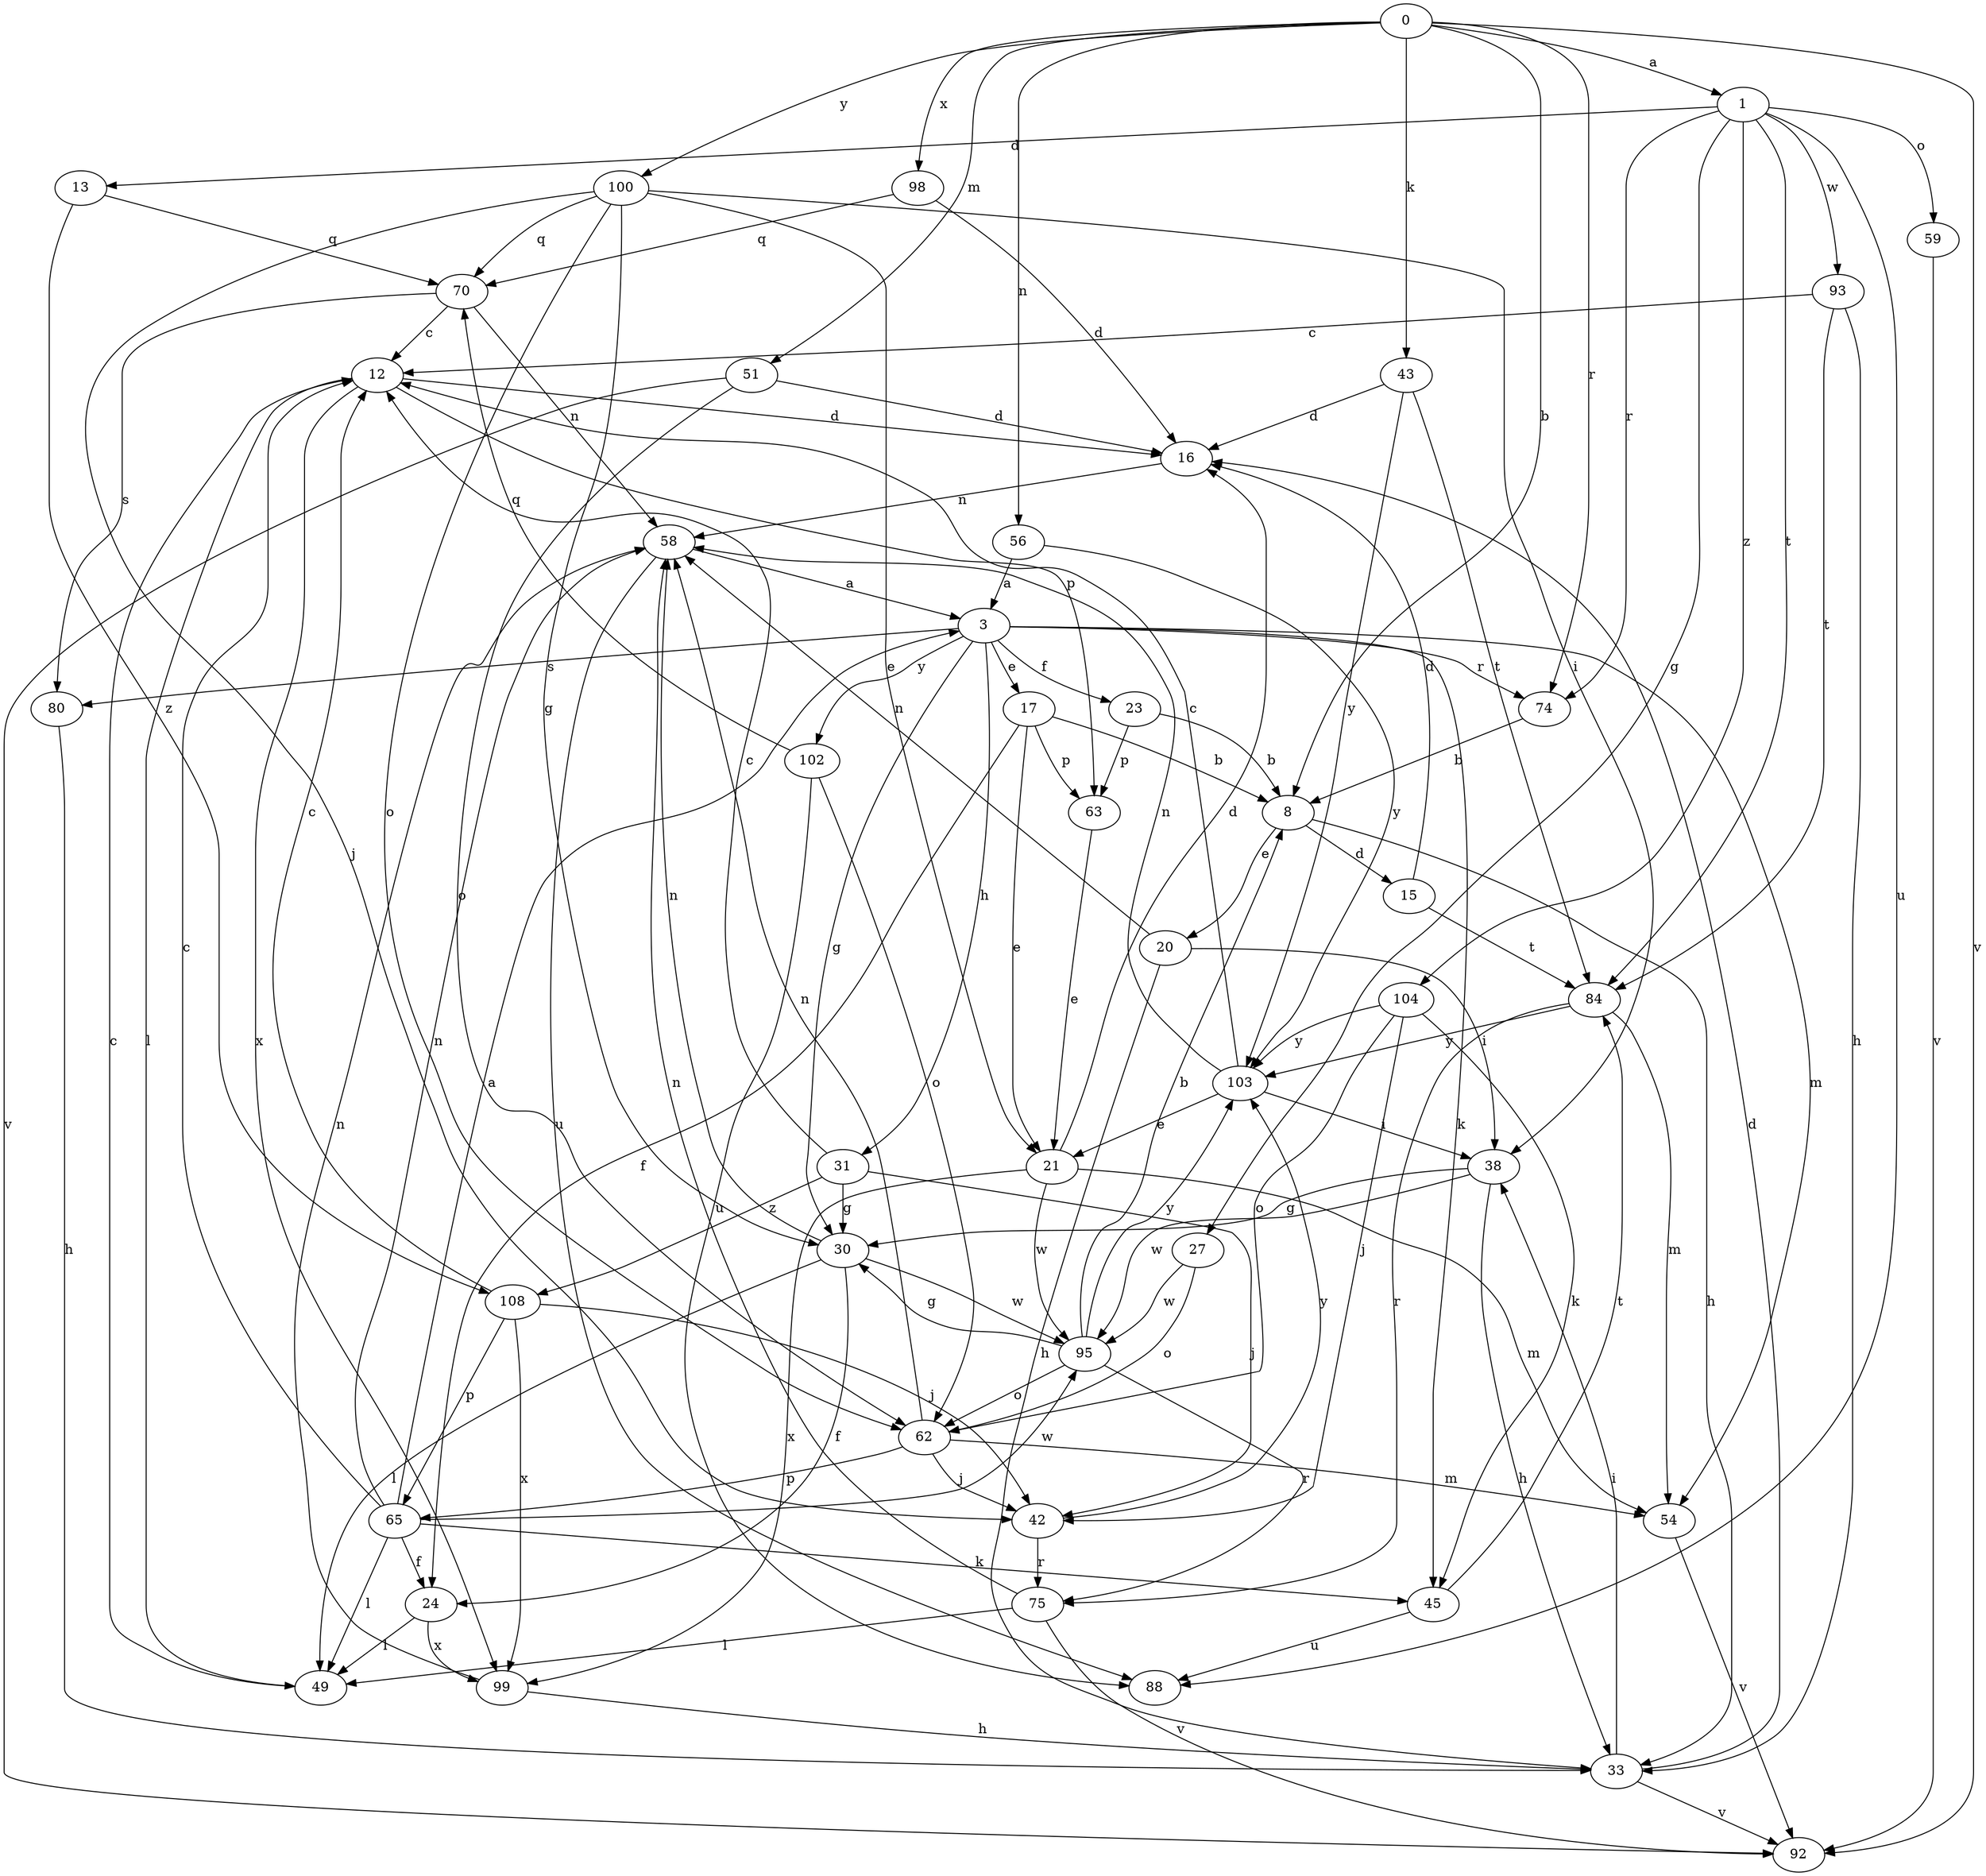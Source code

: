 strict digraph  {
0;
1;
3;
8;
12;
13;
15;
16;
17;
20;
21;
23;
24;
27;
30;
31;
33;
38;
42;
43;
45;
49;
51;
54;
56;
58;
59;
62;
63;
65;
70;
74;
75;
80;
84;
88;
92;
93;
95;
98;
99;
100;
102;
103;
104;
108;
0 -> 1  [label=a];
0 -> 8  [label=b];
0 -> 43  [label=k];
0 -> 51  [label=m];
0 -> 56  [label=n];
0 -> 74  [label=r];
0 -> 92  [label=v];
0 -> 98  [label=x];
0 -> 100  [label=y];
1 -> 13  [label=d];
1 -> 27  [label=g];
1 -> 59  [label=o];
1 -> 74  [label=r];
1 -> 84  [label=t];
1 -> 88  [label=u];
1 -> 93  [label=w];
1 -> 104  [label=z];
3 -> 17  [label=e];
3 -> 23  [label=f];
3 -> 30  [label=g];
3 -> 31  [label=h];
3 -> 45  [label=k];
3 -> 54  [label=m];
3 -> 74  [label=r];
3 -> 80  [label=s];
3 -> 102  [label=y];
8 -> 15  [label=d];
8 -> 20  [label=e];
8 -> 33  [label=h];
12 -> 16  [label=d];
12 -> 49  [label=l];
12 -> 63  [label=p];
12 -> 99  [label=x];
13 -> 70  [label=q];
13 -> 108  [label=z];
15 -> 16  [label=d];
15 -> 84  [label=t];
16 -> 58  [label=n];
17 -> 8  [label=b];
17 -> 21  [label=e];
17 -> 24  [label=f];
17 -> 63  [label=p];
20 -> 33  [label=h];
20 -> 38  [label=i];
20 -> 58  [label=n];
21 -> 16  [label=d];
21 -> 54  [label=m];
21 -> 95  [label=w];
21 -> 99  [label=x];
23 -> 8  [label=b];
23 -> 63  [label=p];
24 -> 49  [label=l];
24 -> 99  [label=x];
27 -> 62  [label=o];
27 -> 95  [label=w];
30 -> 24  [label=f];
30 -> 49  [label=l];
30 -> 58  [label=n];
30 -> 95  [label=w];
31 -> 12  [label=c];
31 -> 30  [label=g];
31 -> 42  [label=j];
31 -> 108  [label=z];
33 -> 16  [label=d];
33 -> 38  [label=i];
33 -> 92  [label=v];
38 -> 30  [label=g];
38 -> 33  [label=h];
38 -> 95  [label=w];
42 -> 75  [label=r];
42 -> 103  [label=y];
43 -> 16  [label=d];
43 -> 84  [label=t];
43 -> 103  [label=y];
45 -> 84  [label=t];
45 -> 88  [label=u];
49 -> 12  [label=c];
51 -> 16  [label=d];
51 -> 62  [label=o];
51 -> 92  [label=v];
54 -> 92  [label=v];
56 -> 3  [label=a];
56 -> 103  [label=y];
58 -> 3  [label=a];
58 -> 88  [label=u];
59 -> 92  [label=v];
62 -> 42  [label=j];
62 -> 54  [label=m];
62 -> 58  [label=n];
62 -> 65  [label=p];
63 -> 21  [label=e];
65 -> 3  [label=a];
65 -> 12  [label=c];
65 -> 24  [label=f];
65 -> 45  [label=k];
65 -> 49  [label=l];
65 -> 58  [label=n];
65 -> 95  [label=w];
70 -> 12  [label=c];
70 -> 58  [label=n];
70 -> 80  [label=s];
74 -> 8  [label=b];
75 -> 49  [label=l];
75 -> 58  [label=n];
75 -> 92  [label=v];
80 -> 33  [label=h];
84 -> 54  [label=m];
84 -> 75  [label=r];
84 -> 103  [label=y];
93 -> 12  [label=c];
93 -> 33  [label=h];
93 -> 84  [label=t];
95 -> 8  [label=b];
95 -> 30  [label=g];
95 -> 62  [label=o];
95 -> 75  [label=r];
95 -> 103  [label=y];
98 -> 16  [label=d];
98 -> 70  [label=q];
99 -> 33  [label=h];
99 -> 58  [label=n];
100 -> 21  [label=e];
100 -> 30  [label=g];
100 -> 38  [label=i];
100 -> 42  [label=j];
100 -> 62  [label=o];
100 -> 70  [label=q];
102 -> 62  [label=o];
102 -> 70  [label=q];
102 -> 88  [label=u];
103 -> 12  [label=c];
103 -> 21  [label=e];
103 -> 38  [label=i];
103 -> 58  [label=n];
104 -> 42  [label=j];
104 -> 45  [label=k];
104 -> 62  [label=o];
104 -> 103  [label=y];
108 -> 12  [label=c];
108 -> 42  [label=j];
108 -> 65  [label=p];
108 -> 99  [label=x];
}
